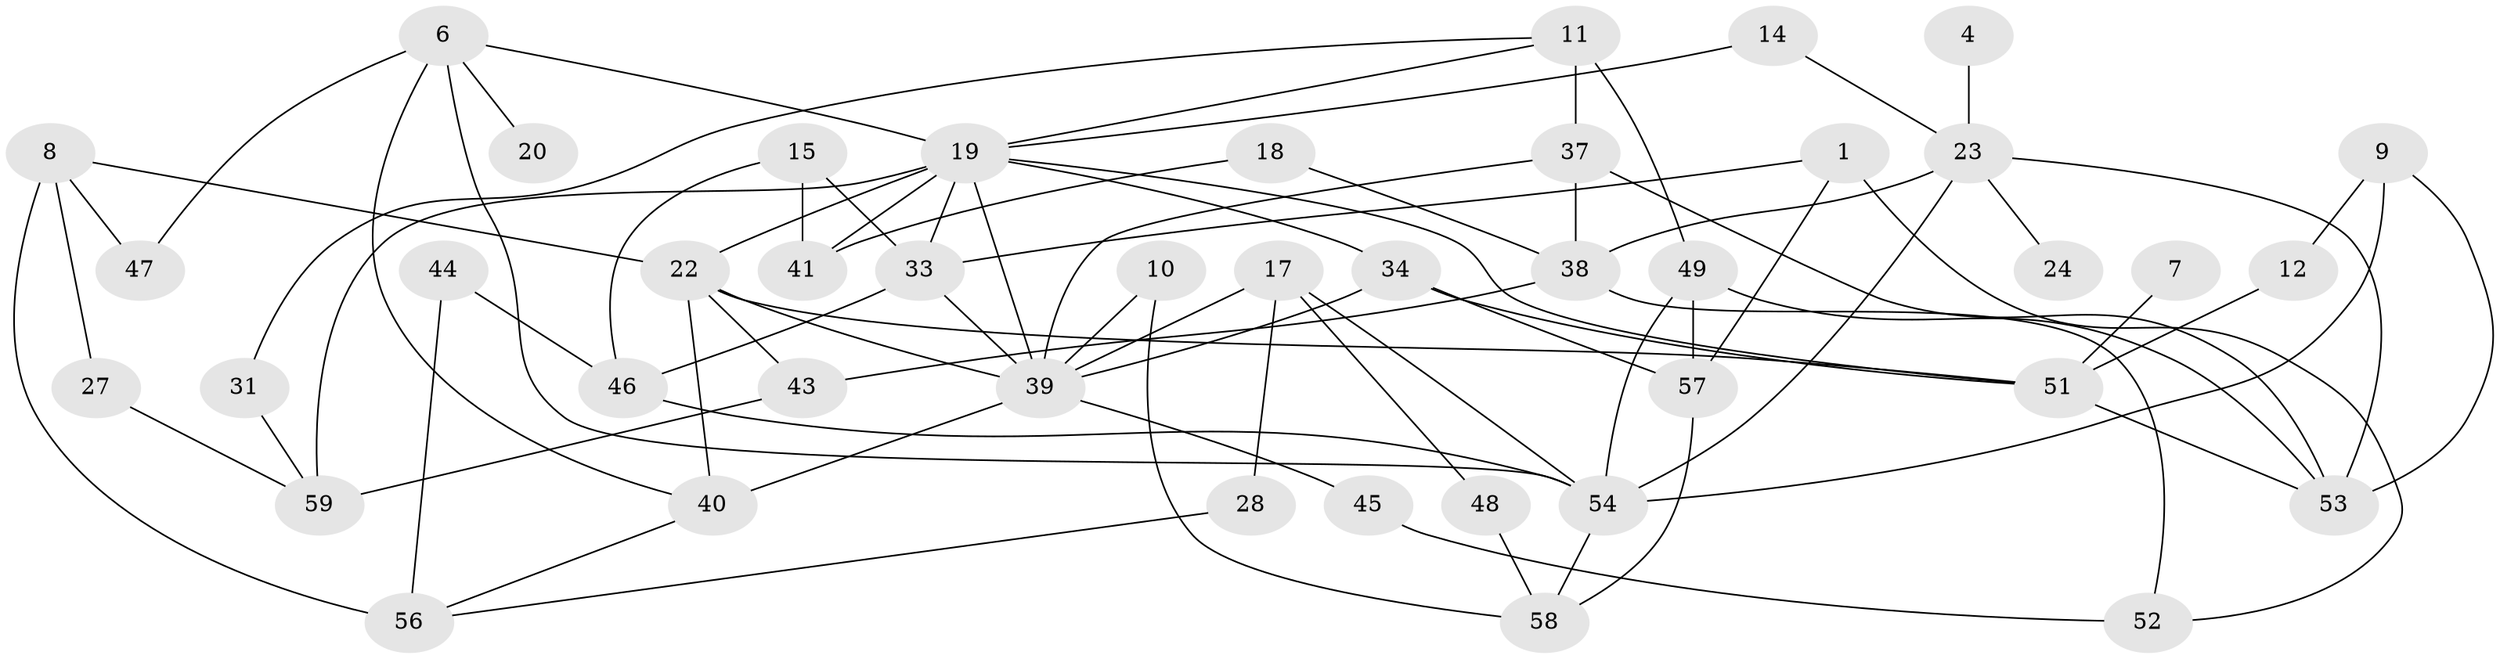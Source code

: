 // original degree distribution, {2: 0.21367521367521367, 3: 0.2222222222222222, 1: 0.2222222222222222, 5: 0.08547008547008547, 0: 0.09401709401709402, 4: 0.10256410256410256, 6: 0.05982905982905983}
// Generated by graph-tools (version 1.1) at 2025/00/03/09/25 03:00:49]
// undirected, 43 vertices, 78 edges
graph export_dot {
graph [start="1"]
  node [color=gray90,style=filled];
  1;
  4;
  6;
  7;
  8;
  9;
  10;
  11;
  12;
  14;
  15;
  17;
  18;
  19;
  20;
  22;
  23;
  24;
  27;
  28;
  31;
  33;
  34;
  37;
  38;
  39;
  40;
  41;
  43;
  44;
  45;
  46;
  47;
  48;
  49;
  51;
  52;
  53;
  54;
  56;
  57;
  58;
  59;
  1 -- 33 [weight=1.0];
  1 -- 52 [weight=1.0];
  1 -- 57 [weight=1.0];
  4 -- 23 [weight=1.0];
  6 -- 19 [weight=1.0];
  6 -- 20 [weight=1.0];
  6 -- 40 [weight=1.0];
  6 -- 47 [weight=1.0];
  6 -- 54 [weight=1.0];
  7 -- 51 [weight=2.0];
  8 -- 22 [weight=1.0];
  8 -- 27 [weight=1.0];
  8 -- 47 [weight=1.0];
  8 -- 56 [weight=2.0];
  9 -- 12 [weight=1.0];
  9 -- 53 [weight=1.0];
  9 -- 54 [weight=1.0];
  10 -- 39 [weight=1.0];
  10 -- 58 [weight=1.0];
  11 -- 19 [weight=1.0];
  11 -- 31 [weight=1.0];
  11 -- 37 [weight=1.0];
  11 -- 49 [weight=2.0];
  12 -- 51 [weight=1.0];
  14 -- 19 [weight=1.0];
  14 -- 23 [weight=1.0];
  15 -- 33 [weight=1.0];
  15 -- 41 [weight=1.0];
  15 -- 46 [weight=1.0];
  17 -- 28 [weight=1.0];
  17 -- 39 [weight=1.0];
  17 -- 48 [weight=1.0];
  17 -- 54 [weight=1.0];
  18 -- 38 [weight=1.0];
  18 -- 41 [weight=1.0];
  19 -- 22 [weight=1.0];
  19 -- 33 [weight=1.0];
  19 -- 34 [weight=1.0];
  19 -- 39 [weight=2.0];
  19 -- 41 [weight=1.0];
  19 -- 51 [weight=1.0];
  19 -- 59 [weight=2.0];
  22 -- 39 [weight=1.0];
  22 -- 40 [weight=2.0];
  22 -- 43 [weight=1.0];
  22 -- 51 [weight=1.0];
  23 -- 24 [weight=1.0];
  23 -- 38 [weight=1.0];
  23 -- 53 [weight=1.0];
  23 -- 54 [weight=2.0];
  27 -- 59 [weight=1.0];
  28 -- 56 [weight=1.0];
  31 -- 59 [weight=1.0];
  33 -- 39 [weight=1.0];
  33 -- 46 [weight=1.0];
  34 -- 39 [weight=1.0];
  34 -- 51 [weight=1.0];
  34 -- 57 [weight=1.0];
  37 -- 38 [weight=1.0];
  37 -- 39 [weight=1.0];
  37 -- 53 [weight=1.0];
  38 -- 43 [weight=1.0];
  38 -- 52 [weight=1.0];
  39 -- 40 [weight=1.0];
  39 -- 45 [weight=1.0];
  40 -- 56 [weight=1.0];
  43 -- 59 [weight=3.0];
  44 -- 46 [weight=1.0];
  44 -- 56 [weight=1.0];
  45 -- 52 [weight=1.0];
  46 -- 54 [weight=1.0];
  48 -- 58 [weight=1.0];
  49 -- 53 [weight=1.0];
  49 -- 54 [weight=1.0];
  49 -- 57 [weight=1.0];
  51 -- 53 [weight=1.0];
  54 -- 58 [weight=1.0];
  57 -- 58 [weight=1.0];
}
